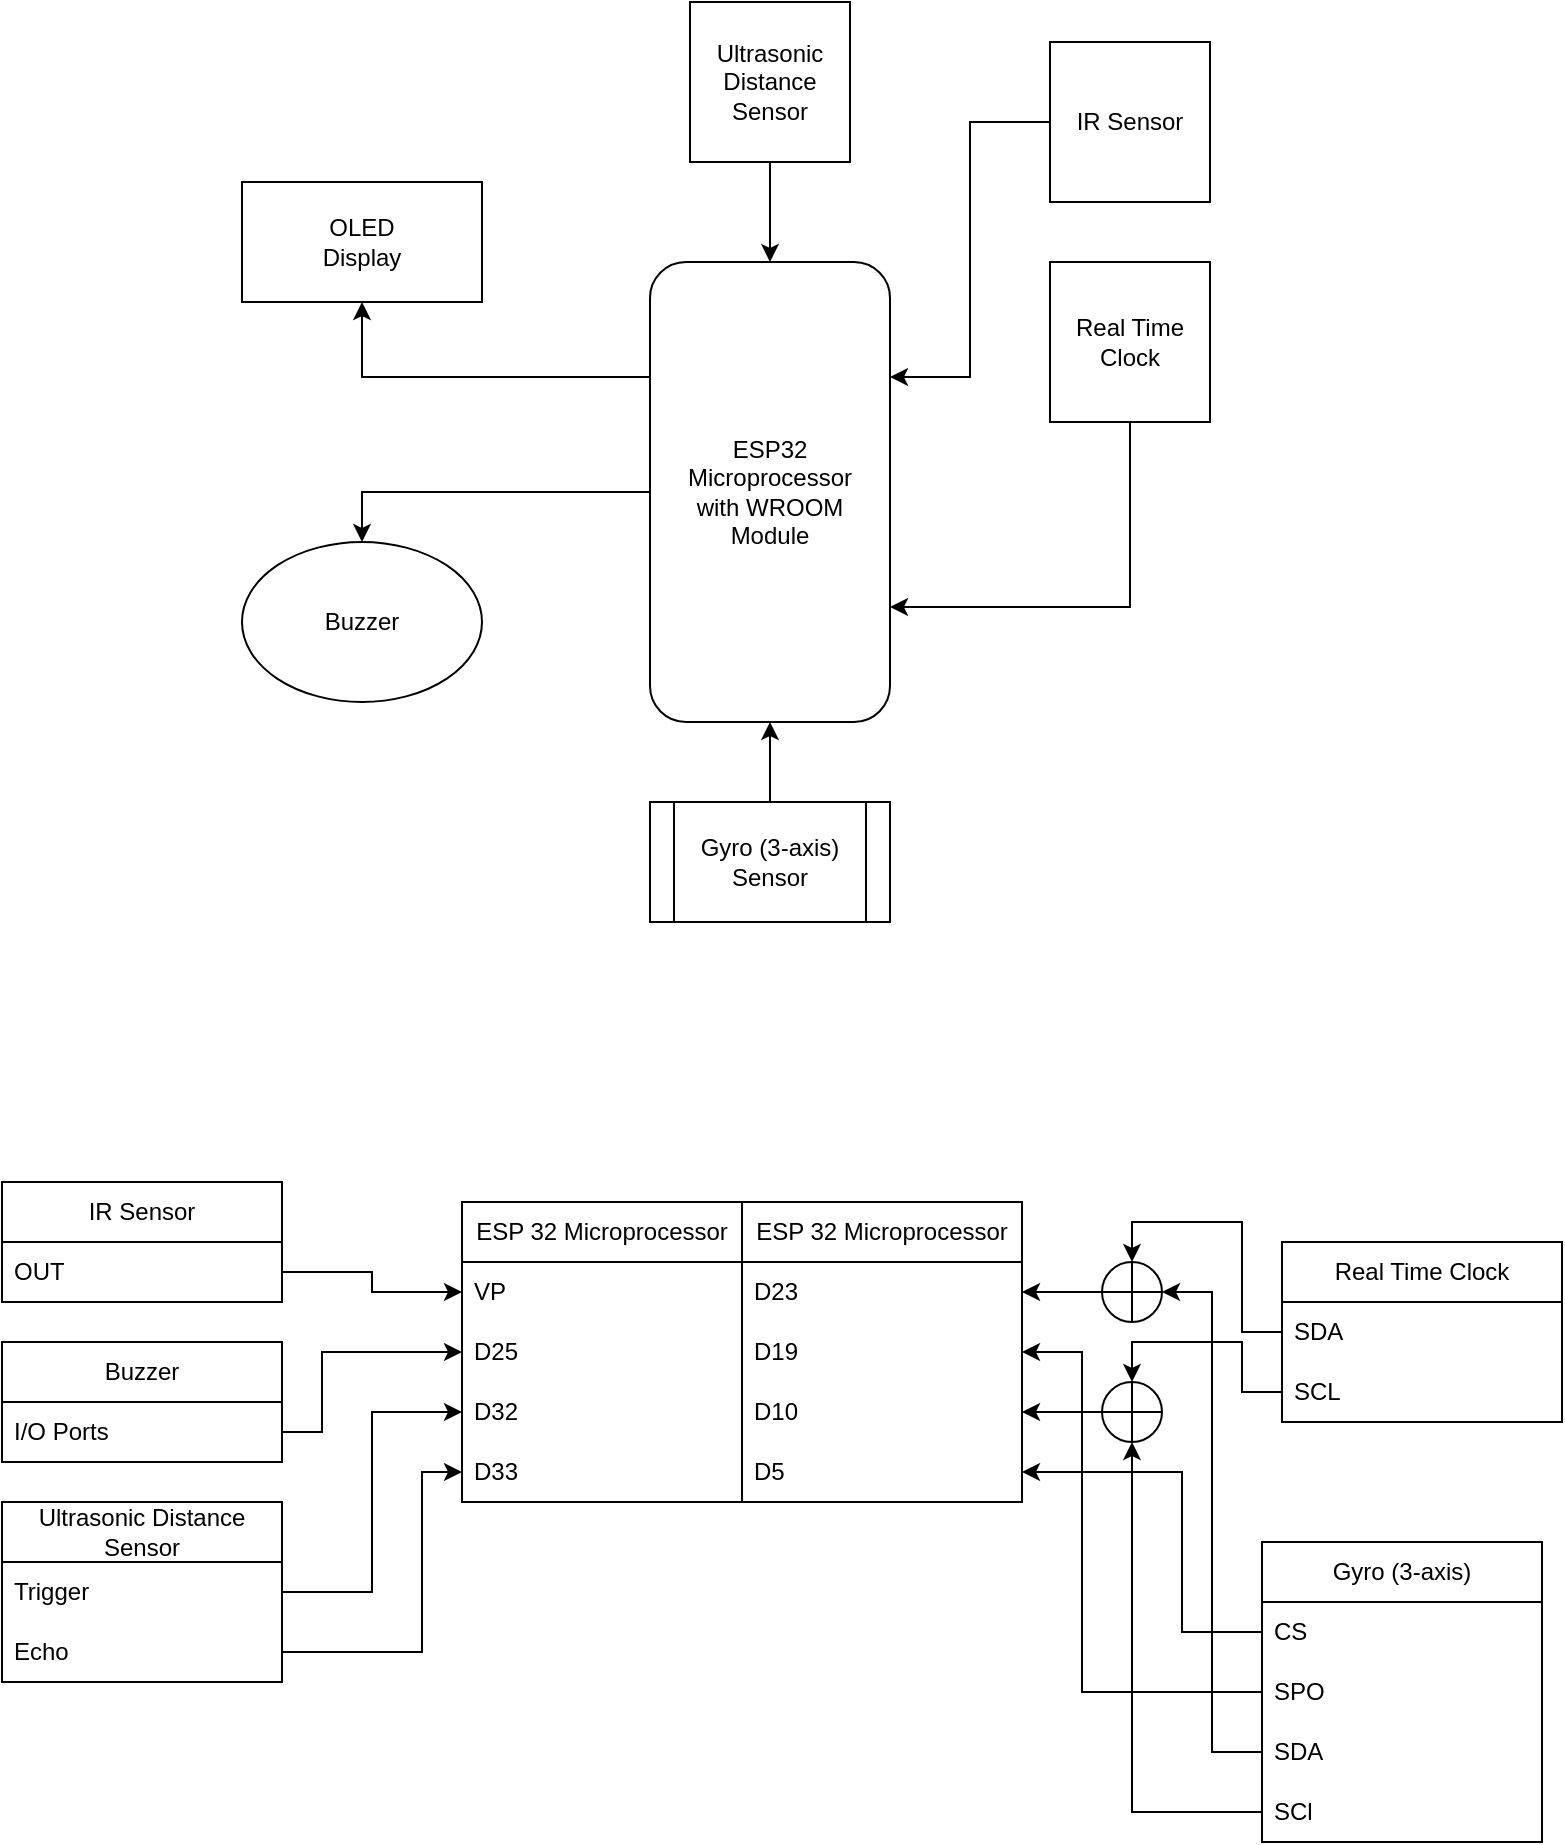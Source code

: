 <mxfile version="24.8.6">
  <diagram id="C5RBs43oDa-KdzZeNtuy" name="Page-1">
    <mxGraphModel dx="949" dy="545" grid="1" gridSize="10" guides="1" tooltips="1" connect="1" arrows="1" fold="1" page="1" pageScale="1" pageWidth="827" pageHeight="1169" math="0" shadow="0">
      <root>
        <mxCell id="WIyWlLk6GJQsqaUBKTNV-0" />
        <mxCell id="WIyWlLk6GJQsqaUBKTNV-1" parent="WIyWlLk6GJQsqaUBKTNV-0" />
        <mxCell id="U99DE3JOCNoCkjlB8cg_-17" style="edgeStyle=orthogonalEdgeStyle;rounded=0;orthogonalLoop=1;jettySize=auto;html=1;exitX=0;exitY=0.25;exitDx=0;exitDy=0;entryX=0.5;entryY=1;entryDx=0;entryDy=0;" parent="WIyWlLk6GJQsqaUBKTNV-1" source="U99DE3JOCNoCkjlB8cg_-0" target="U99DE3JOCNoCkjlB8cg_-1" edge="1">
          <mxGeometry relative="1" as="geometry" />
        </mxCell>
        <mxCell id="U99DE3JOCNoCkjlB8cg_-18" style="edgeStyle=orthogonalEdgeStyle;rounded=0;orthogonalLoop=1;jettySize=auto;html=1;entryX=0.5;entryY=0;entryDx=0;entryDy=0;" parent="WIyWlLk6GJQsqaUBKTNV-1" source="U99DE3JOCNoCkjlB8cg_-0" target="U99DE3JOCNoCkjlB8cg_-3" edge="1">
          <mxGeometry relative="1" as="geometry" />
        </mxCell>
        <mxCell id="U99DE3JOCNoCkjlB8cg_-0" value="ESP32 Microprocessor&lt;br&gt;with WROOM &lt;br&gt;Module" style="rounded=1;whiteSpace=wrap;html=1;" parent="WIyWlLk6GJQsqaUBKTNV-1" vertex="1">
          <mxGeometry x="354" y="270" width="120" height="230" as="geometry" />
        </mxCell>
        <mxCell id="U99DE3JOCNoCkjlB8cg_-1" value="&lt;div&gt;&lt;span style=&quot;background-color: initial;&quot;&gt;OLED&lt;/span&gt;&lt;/div&gt;Display" style="rounded=0;whiteSpace=wrap;html=1;" parent="WIyWlLk6GJQsqaUBKTNV-1" vertex="1">
          <mxGeometry x="150" y="230" width="120" height="60" as="geometry" />
        </mxCell>
        <mxCell id="U99DE3JOCNoCkjlB8cg_-3" value="Buzzer" style="ellipse;whiteSpace=wrap;html=1;" parent="WIyWlLk6GJQsqaUBKTNV-1" vertex="1">
          <mxGeometry x="150" y="410" width="120" height="80" as="geometry" />
        </mxCell>
        <mxCell id="U99DE3JOCNoCkjlB8cg_-14" style="edgeStyle=orthogonalEdgeStyle;rounded=0;orthogonalLoop=1;jettySize=auto;html=1;exitX=0.5;exitY=1;exitDx=0;exitDy=0;entryX=0.5;entryY=0;entryDx=0;entryDy=0;" parent="WIyWlLk6GJQsqaUBKTNV-1" source="U99DE3JOCNoCkjlB8cg_-5" target="U99DE3JOCNoCkjlB8cg_-0" edge="1">
          <mxGeometry relative="1" as="geometry" />
        </mxCell>
        <mxCell id="U99DE3JOCNoCkjlB8cg_-5" value="Ultrasonic Distance&lt;br&gt;Sensor" style="whiteSpace=wrap;html=1;aspect=fixed;" parent="WIyWlLk6GJQsqaUBKTNV-1" vertex="1">
          <mxGeometry x="374" y="140" width="80" height="80" as="geometry" />
        </mxCell>
        <mxCell id="U99DE3JOCNoCkjlB8cg_-11" style="edgeStyle=orthogonalEdgeStyle;rounded=0;orthogonalLoop=1;jettySize=auto;html=1;entryX=1;entryY=0.25;entryDx=0;entryDy=0;" parent="WIyWlLk6GJQsqaUBKTNV-1" source="U99DE3JOCNoCkjlB8cg_-6" target="U99DE3JOCNoCkjlB8cg_-0" edge="1">
          <mxGeometry relative="1" as="geometry" />
        </mxCell>
        <mxCell id="U99DE3JOCNoCkjlB8cg_-6" value="IR Sensor" style="whiteSpace=wrap;html=1;aspect=fixed;" parent="WIyWlLk6GJQsqaUBKTNV-1" vertex="1">
          <mxGeometry x="554" y="160" width="80" height="80" as="geometry" />
        </mxCell>
        <mxCell id="U99DE3JOCNoCkjlB8cg_-13" style="edgeStyle=orthogonalEdgeStyle;rounded=0;orthogonalLoop=1;jettySize=auto;html=1;exitX=0.5;exitY=1;exitDx=0;exitDy=0;entryX=1;entryY=0.75;entryDx=0;entryDy=0;" parent="WIyWlLk6GJQsqaUBKTNV-1" source="U99DE3JOCNoCkjlB8cg_-7" target="U99DE3JOCNoCkjlB8cg_-0" edge="1">
          <mxGeometry relative="1" as="geometry" />
        </mxCell>
        <mxCell id="U99DE3JOCNoCkjlB8cg_-7" value="Real Time&lt;br&gt;Clock" style="whiteSpace=wrap;html=1;aspect=fixed;" parent="WIyWlLk6GJQsqaUBKTNV-1" vertex="1">
          <mxGeometry x="554" y="270" width="80" height="80" as="geometry" />
        </mxCell>
        <mxCell id="U99DE3JOCNoCkjlB8cg_-19" style="edgeStyle=orthogonalEdgeStyle;rounded=0;orthogonalLoop=1;jettySize=auto;html=1;entryX=0.5;entryY=1;entryDx=0;entryDy=0;" parent="WIyWlLk6GJQsqaUBKTNV-1" source="U99DE3JOCNoCkjlB8cg_-8" target="U99DE3JOCNoCkjlB8cg_-0" edge="1">
          <mxGeometry relative="1" as="geometry" />
        </mxCell>
        <mxCell id="U99DE3JOCNoCkjlB8cg_-8" value="Gyro (3-axis)&lt;br&gt;Sensor" style="shape=process;whiteSpace=wrap;html=1;backgroundOutline=1;" parent="WIyWlLk6GJQsqaUBKTNV-1" vertex="1">
          <mxGeometry x="354" y="540" width="120" height="60" as="geometry" />
        </mxCell>
        <mxCell id="HUk4jSLhMYDcO2J2m5Fl-0" value="IR Sensor" style="swimlane;fontStyle=0;childLayout=stackLayout;horizontal=1;startSize=30;horizontalStack=0;resizeParent=1;resizeParentMax=0;resizeLast=0;collapsible=1;marginBottom=0;whiteSpace=wrap;html=1;" vertex="1" parent="WIyWlLk6GJQsqaUBKTNV-1">
          <mxGeometry x="30" y="730" width="140" height="60" as="geometry" />
        </mxCell>
        <mxCell id="HUk4jSLhMYDcO2J2m5Fl-1" value="OUT" style="text;strokeColor=none;fillColor=none;align=left;verticalAlign=middle;spacingLeft=4;spacingRight=4;overflow=hidden;points=[[0,0.5],[1,0.5]];portConstraint=eastwest;rotatable=0;whiteSpace=wrap;html=1;" vertex="1" parent="HUk4jSLhMYDcO2J2m5Fl-0">
          <mxGeometry y="30" width="140" height="30" as="geometry" />
        </mxCell>
        <mxCell id="HUk4jSLhMYDcO2J2m5Fl-6" value="Real Time Clock" style="swimlane;fontStyle=0;childLayout=stackLayout;horizontal=1;startSize=30;horizontalStack=0;resizeParent=1;resizeParentMax=0;resizeLast=0;collapsible=1;marginBottom=0;whiteSpace=wrap;html=1;" vertex="1" parent="WIyWlLk6GJQsqaUBKTNV-1">
          <mxGeometry x="670" y="760" width="140" height="90" as="geometry" />
        </mxCell>
        <mxCell id="HUk4jSLhMYDcO2J2m5Fl-8" value="SDA" style="text;strokeColor=none;fillColor=none;align=left;verticalAlign=middle;spacingLeft=4;spacingRight=4;overflow=hidden;points=[[0,0.5],[1,0.5]];portConstraint=eastwest;rotatable=0;whiteSpace=wrap;html=1;" vertex="1" parent="HUk4jSLhMYDcO2J2m5Fl-6">
          <mxGeometry y="30" width="140" height="30" as="geometry" />
        </mxCell>
        <mxCell id="HUk4jSLhMYDcO2J2m5Fl-7" value="SCL" style="text;strokeColor=none;fillColor=none;align=left;verticalAlign=middle;spacingLeft=4;spacingRight=4;overflow=hidden;points=[[0,0.5],[1,0.5]];portConstraint=eastwest;rotatable=0;whiteSpace=wrap;html=1;" vertex="1" parent="HUk4jSLhMYDcO2J2m5Fl-6">
          <mxGeometry y="60" width="140" height="30" as="geometry" />
        </mxCell>
        <mxCell id="HUk4jSLhMYDcO2J2m5Fl-10" value="Buzzer" style="swimlane;fontStyle=0;childLayout=stackLayout;horizontal=1;startSize=30;horizontalStack=0;resizeParent=1;resizeParentMax=0;resizeLast=0;collapsible=1;marginBottom=0;whiteSpace=wrap;html=1;" vertex="1" parent="WIyWlLk6GJQsqaUBKTNV-1">
          <mxGeometry x="30" y="810" width="140" height="60" as="geometry" />
        </mxCell>
        <mxCell id="HUk4jSLhMYDcO2J2m5Fl-11" value="I/O Ports" style="text;strokeColor=none;fillColor=none;align=left;verticalAlign=middle;spacingLeft=4;spacingRight=4;overflow=hidden;points=[[0,0.5],[1,0.5]];portConstraint=eastwest;rotatable=0;whiteSpace=wrap;html=1;" vertex="1" parent="HUk4jSLhMYDcO2J2m5Fl-10">
          <mxGeometry y="30" width="140" height="30" as="geometry" />
        </mxCell>
        <mxCell id="HUk4jSLhMYDcO2J2m5Fl-14" value="Ultrasonic Distance Sensor" style="swimlane;fontStyle=0;childLayout=stackLayout;horizontal=1;startSize=30;horizontalStack=0;resizeParent=1;resizeParentMax=0;resizeLast=0;collapsible=1;marginBottom=0;whiteSpace=wrap;html=1;" vertex="1" parent="WIyWlLk6GJQsqaUBKTNV-1">
          <mxGeometry x="30" y="890" width="140" height="90" as="geometry" />
        </mxCell>
        <mxCell id="HUk4jSLhMYDcO2J2m5Fl-15" value="Trigger" style="text;strokeColor=none;fillColor=none;align=left;verticalAlign=middle;spacingLeft=4;spacingRight=4;overflow=hidden;points=[[0,0.5],[1,0.5]];portConstraint=eastwest;rotatable=0;whiteSpace=wrap;html=1;" vertex="1" parent="HUk4jSLhMYDcO2J2m5Fl-14">
          <mxGeometry y="30" width="140" height="30" as="geometry" />
        </mxCell>
        <mxCell id="HUk4jSLhMYDcO2J2m5Fl-17" value="Echo" style="text;strokeColor=none;fillColor=none;align=left;verticalAlign=middle;spacingLeft=4;spacingRight=4;overflow=hidden;points=[[0,0.5],[1,0.5]];portConstraint=eastwest;rotatable=0;whiteSpace=wrap;html=1;" vertex="1" parent="HUk4jSLhMYDcO2J2m5Fl-14">
          <mxGeometry y="60" width="140" height="30" as="geometry" />
        </mxCell>
        <mxCell id="HUk4jSLhMYDcO2J2m5Fl-18" value="Gyro (3-axis)" style="swimlane;fontStyle=0;childLayout=stackLayout;horizontal=1;startSize=30;horizontalStack=0;resizeParent=1;resizeParentMax=0;resizeLast=0;collapsible=1;marginBottom=0;whiteSpace=wrap;html=1;" vertex="1" parent="WIyWlLk6GJQsqaUBKTNV-1">
          <mxGeometry x="660" y="910" width="140" height="150" as="geometry" />
        </mxCell>
        <mxCell id="HUk4jSLhMYDcO2J2m5Fl-19" value="CS" style="text;strokeColor=none;fillColor=none;align=left;verticalAlign=middle;spacingLeft=4;spacingRight=4;overflow=hidden;points=[[0,0.5],[1,0.5]];portConstraint=eastwest;rotatable=0;whiteSpace=wrap;html=1;" vertex="1" parent="HUk4jSLhMYDcO2J2m5Fl-18">
          <mxGeometry y="30" width="140" height="30" as="geometry" />
        </mxCell>
        <mxCell id="HUk4jSLhMYDcO2J2m5Fl-20" value="SPO" style="text;strokeColor=none;fillColor=none;align=left;verticalAlign=middle;spacingLeft=4;spacingRight=4;overflow=hidden;points=[[0,0.5],[1,0.5]];portConstraint=eastwest;rotatable=0;whiteSpace=wrap;html=1;" vertex="1" parent="HUk4jSLhMYDcO2J2m5Fl-18">
          <mxGeometry y="60" width="140" height="30" as="geometry" />
        </mxCell>
        <mxCell id="HUk4jSLhMYDcO2J2m5Fl-21" value="SDA" style="text;strokeColor=none;fillColor=none;align=left;verticalAlign=middle;spacingLeft=4;spacingRight=4;overflow=hidden;points=[[0,0.5],[1,0.5]];portConstraint=eastwest;rotatable=0;whiteSpace=wrap;html=1;" vertex="1" parent="HUk4jSLhMYDcO2J2m5Fl-18">
          <mxGeometry y="90" width="140" height="30" as="geometry" />
        </mxCell>
        <mxCell id="HUk4jSLhMYDcO2J2m5Fl-22" value="SCl" style="text;strokeColor=none;fillColor=none;align=left;verticalAlign=middle;spacingLeft=4;spacingRight=4;overflow=hidden;points=[[0,0.5],[1,0.5]];portConstraint=eastwest;rotatable=0;whiteSpace=wrap;html=1;" vertex="1" parent="HUk4jSLhMYDcO2J2m5Fl-18">
          <mxGeometry y="120" width="140" height="30" as="geometry" />
        </mxCell>
        <mxCell id="HUk4jSLhMYDcO2J2m5Fl-25" value="ESP 32 Microprocessor" style="swimlane;fontStyle=0;childLayout=stackLayout;horizontal=1;startSize=30;horizontalStack=0;resizeParent=1;resizeParentMax=0;resizeLast=0;collapsible=1;marginBottom=0;whiteSpace=wrap;html=1;" vertex="1" parent="WIyWlLk6GJQsqaUBKTNV-1">
          <mxGeometry x="260" y="740" width="140" height="150" as="geometry" />
        </mxCell>
        <mxCell id="HUk4jSLhMYDcO2J2m5Fl-26" value="VP" style="text;strokeColor=none;fillColor=none;align=left;verticalAlign=middle;spacingLeft=4;spacingRight=4;overflow=hidden;points=[[0,0.5],[1,0.5]];portConstraint=eastwest;rotatable=0;whiteSpace=wrap;html=1;" vertex="1" parent="HUk4jSLhMYDcO2J2m5Fl-25">
          <mxGeometry y="30" width="140" height="30" as="geometry" />
        </mxCell>
        <mxCell id="HUk4jSLhMYDcO2J2m5Fl-29" value="D25" style="text;strokeColor=none;fillColor=none;align=left;verticalAlign=middle;spacingLeft=4;spacingRight=4;overflow=hidden;points=[[0,0.5],[1,0.5]];portConstraint=eastwest;rotatable=0;whiteSpace=wrap;html=1;" vertex="1" parent="HUk4jSLhMYDcO2J2m5Fl-25">
          <mxGeometry y="60" width="140" height="30" as="geometry" />
        </mxCell>
        <mxCell id="HUk4jSLhMYDcO2J2m5Fl-30" value="D32" style="text;strokeColor=none;fillColor=none;align=left;verticalAlign=middle;spacingLeft=4;spacingRight=4;overflow=hidden;points=[[0,0.5],[1,0.5]];portConstraint=eastwest;rotatable=0;whiteSpace=wrap;html=1;" vertex="1" parent="HUk4jSLhMYDcO2J2m5Fl-25">
          <mxGeometry y="90" width="140" height="30" as="geometry" />
        </mxCell>
        <mxCell id="HUk4jSLhMYDcO2J2m5Fl-31" value="D33" style="text;strokeColor=none;fillColor=none;align=left;verticalAlign=middle;spacingLeft=4;spacingRight=4;overflow=hidden;points=[[0,0.5],[1,0.5]];portConstraint=eastwest;rotatable=0;whiteSpace=wrap;html=1;" vertex="1" parent="HUk4jSLhMYDcO2J2m5Fl-25">
          <mxGeometry y="120" width="140" height="30" as="geometry" />
        </mxCell>
        <mxCell id="HUk4jSLhMYDcO2J2m5Fl-36" value="ESP 32 Microprocessor" style="swimlane;fontStyle=0;childLayout=stackLayout;horizontal=1;startSize=30;horizontalStack=0;resizeParent=1;resizeParentMax=0;resizeLast=0;collapsible=1;marginBottom=0;whiteSpace=wrap;html=1;" vertex="1" parent="WIyWlLk6GJQsqaUBKTNV-1">
          <mxGeometry x="400" y="740" width="140" height="150" as="geometry">
            <mxRectangle x="540" y="740" width="60" height="30" as="alternateBounds" />
          </mxGeometry>
        </mxCell>
        <mxCell id="HUk4jSLhMYDcO2J2m5Fl-41" value="D23" style="text;strokeColor=none;fillColor=none;align=left;verticalAlign=middle;spacingLeft=4;spacingRight=4;overflow=hidden;points=[[0,0.5],[1,0.5]];portConstraint=eastwest;rotatable=0;whiteSpace=wrap;html=1;" vertex="1" parent="HUk4jSLhMYDcO2J2m5Fl-36">
          <mxGeometry y="30" width="140" height="30" as="geometry" />
        </mxCell>
        <mxCell id="HUk4jSLhMYDcO2J2m5Fl-33" value="D19" style="text;strokeColor=none;fillColor=none;align=left;verticalAlign=middle;spacingLeft=4;spacingRight=4;overflow=hidden;points=[[0,0.5],[1,0.5]];portConstraint=eastwest;rotatable=0;whiteSpace=wrap;html=1;" vertex="1" parent="HUk4jSLhMYDcO2J2m5Fl-36">
          <mxGeometry y="60" width="140" height="30" as="geometry" />
        </mxCell>
        <mxCell id="HUk4jSLhMYDcO2J2m5Fl-34" value="D10" style="text;strokeColor=none;fillColor=none;align=left;verticalAlign=middle;spacingLeft=4;spacingRight=4;overflow=hidden;points=[[0,0.5],[1,0.5]];portConstraint=eastwest;rotatable=0;whiteSpace=wrap;html=1;" vertex="1" parent="HUk4jSLhMYDcO2J2m5Fl-36">
          <mxGeometry y="90" width="140" height="30" as="geometry" />
        </mxCell>
        <mxCell id="HUk4jSLhMYDcO2J2m5Fl-32" value="D5" style="text;strokeColor=none;fillColor=none;align=left;verticalAlign=middle;spacingLeft=4;spacingRight=4;overflow=hidden;points=[[0,0.5],[1,0.5]];portConstraint=eastwest;rotatable=0;whiteSpace=wrap;html=1;" vertex="1" parent="HUk4jSLhMYDcO2J2m5Fl-36">
          <mxGeometry y="120" width="140" height="30" as="geometry" />
        </mxCell>
        <mxCell id="HUk4jSLhMYDcO2J2m5Fl-40" style="edgeStyle=orthogonalEdgeStyle;rounded=0;orthogonalLoop=1;jettySize=auto;html=1;exitX=1;exitY=0.5;exitDx=0;exitDy=0;entryX=0;entryY=0.5;entryDx=0;entryDy=0;" edge="1" parent="WIyWlLk6GJQsqaUBKTNV-1" source="HUk4jSLhMYDcO2J2m5Fl-1" target="HUk4jSLhMYDcO2J2m5Fl-26">
          <mxGeometry relative="1" as="geometry" />
        </mxCell>
        <mxCell id="HUk4jSLhMYDcO2J2m5Fl-51" style="edgeStyle=orthogonalEdgeStyle;rounded=0;orthogonalLoop=1;jettySize=auto;html=1;entryX=1;entryY=0.5;entryDx=0;entryDy=0;" edge="1" parent="WIyWlLk6GJQsqaUBKTNV-1" source="HUk4jSLhMYDcO2J2m5Fl-47" target="HUk4jSLhMYDcO2J2m5Fl-41">
          <mxGeometry relative="1" as="geometry" />
        </mxCell>
        <mxCell id="HUk4jSLhMYDcO2J2m5Fl-47" value="" style="verticalLabelPosition=bottom;verticalAlign=top;html=1;shape=mxgraph.flowchart.summing_function;" vertex="1" parent="WIyWlLk6GJQsqaUBKTNV-1">
          <mxGeometry x="580" y="770" width="30" height="30" as="geometry" />
        </mxCell>
        <mxCell id="HUk4jSLhMYDcO2J2m5Fl-50" style="edgeStyle=orthogonalEdgeStyle;rounded=0;orthogonalLoop=1;jettySize=auto;html=1;entryX=1;entryY=0.5;entryDx=0;entryDy=0;" edge="1" parent="WIyWlLk6GJQsqaUBKTNV-1" source="HUk4jSLhMYDcO2J2m5Fl-49" target="HUk4jSLhMYDcO2J2m5Fl-34">
          <mxGeometry relative="1" as="geometry" />
        </mxCell>
        <mxCell id="HUk4jSLhMYDcO2J2m5Fl-49" value="" style="verticalLabelPosition=bottom;verticalAlign=top;html=1;shape=mxgraph.flowchart.summing_function;" vertex="1" parent="WIyWlLk6GJQsqaUBKTNV-1">
          <mxGeometry x="580" y="830" width="30" height="30" as="geometry" />
        </mxCell>
        <mxCell id="HUk4jSLhMYDcO2J2m5Fl-52" style="edgeStyle=orthogonalEdgeStyle;rounded=0;orthogonalLoop=1;jettySize=auto;html=1;exitX=0;exitY=0.5;exitDx=0;exitDy=0;entryX=0.5;entryY=0;entryDx=0;entryDy=0;entryPerimeter=0;" edge="1" parent="WIyWlLk6GJQsqaUBKTNV-1" source="HUk4jSLhMYDcO2J2m5Fl-8" target="HUk4jSLhMYDcO2J2m5Fl-47">
          <mxGeometry relative="1" as="geometry">
            <Array as="points">
              <mxPoint x="650" y="805" />
              <mxPoint x="650" y="750" />
              <mxPoint x="595" y="750" />
            </Array>
          </mxGeometry>
        </mxCell>
        <mxCell id="HUk4jSLhMYDcO2J2m5Fl-53" style="edgeStyle=orthogonalEdgeStyle;rounded=0;orthogonalLoop=1;jettySize=auto;html=1;exitX=0;exitY=0.5;exitDx=0;exitDy=0;entryX=0.5;entryY=0;entryDx=0;entryDy=0;entryPerimeter=0;" edge="1" parent="WIyWlLk6GJQsqaUBKTNV-1" source="HUk4jSLhMYDcO2J2m5Fl-7" target="HUk4jSLhMYDcO2J2m5Fl-49">
          <mxGeometry relative="1" as="geometry">
            <Array as="points">
              <mxPoint x="650" y="835" />
              <mxPoint x="650" y="810" />
              <mxPoint x="595" y="810" />
            </Array>
          </mxGeometry>
        </mxCell>
        <mxCell id="HUk4jSLhMYDcO2J2m5Fl-54" style="edgeStyle=orthogonalEdgeStyle;rounded=0;orthogonalLoop=1;jettySize=auto;html=1;entryX=1;entryY=0.5;entryDx=0;entryDy=0;entryPerimeter=0;" edge="1" parent="WIyWlLk6GJQsqaUBKTNV-1" source="HUk4jSLhMYDcO2J2m5Fl-21" target="HUk4jSLhMYDcO2J2m5Fl-47">
          <mxGeometry relative="1" as="geometry" />
        </mxCell>
        <mxCell id="HUk4jSLhMYDcO2J2m5Fl-55" style="edgeStyle=orthogonalEdgeStyle;rounded=0;orthogonalLoop=1;jettySize=auto;html=1;entryX=0.5;entryY=1;entryDx=0;entryDy=0;entryPerimeter=0;" edge="1" parent="WIyWlLk6GJQsqaUBKTNV-1" source="HUk4jSLhMYDcO2J2m5Fl-22" target="HUk4jSLhMYDcO2J2m5Fl-49">
          <mxGeometry relative="1" as="geometry" />
        </mxCell>
        <mxCell id="HUk4jSLhMYDcO2J2m5Fl-56" style="edgeStyle=orthogonalEdgeStyle;rounded=0;orthogonalLoop=1;jettySize=auto;html=1;entryX=1;entryY=0.5;entryDx=0;entryDy=0;" edge="1" parent="WIyWlLk6GJQsqaUBKTNV-1" source="HUk4jSLhMYDcO2J2m5Fl-19" target="HUk4jSLhMYDcO2J2m5Fl-32">
          <mxGeometry relative="1" as="geometry">
            <Array as="points">
              <mxPoint x="620" y="955" />
              <mxPoint x="620" y="875" />
            </Array>
          </mxGeometry>
        </mxCell>
        <mxCell id="HUk4jSLhMYDcO2J2m5Fl-57" style="edgeStyle=orthogonalEdgeStyle;rounded=0;orthogonalLoop=1;jettySize=auto;html=1;exitX=0;exitY=0.5;exitDx=0;exitDy=0;entryX=1;entryY=0.5;entryDx=0;entryDy=0;" edge="1" parent="WIyWlLk6GJQsqaUBKTNV-1" source="HUk4jSLhMYDcO2J2m5Fl-20" target="HUk4jSLhMYDcO2J2m5Fl-33">
          <mxGeometry relative="1" as="geometry">
            <Array as="points">
              <mxPoint x="570" y="985" />
              <mxPoint x="570" y="815" />
            </Array>
          </mxGeometry>
        </mxCell>
        <mxCell id="HUk4jSLhMYDcO2J2m5Fl-59" style="edgeStyle=orthogonalEdgeStyle;rounded=0;orthogonalLoop=1;jettySize=auto;html=1;entryX=0;entryY=0.5;entryDx=0;entryDy=0;" edge="1" parent="WIyWlLk6GJQsqaUBKTNV-1" source="HUk4jSLhMYDcO2J2m5Fl-15" target="HUk4jSLhMYDcO2J2m5Fl-30">
          <mxGeometry relative="1" as="geometry" />
        </mxCell>
        <mxCell id="HUk4jSLhMYDcO2J2m5Fl-60" style="edgeStyle=orthogonalEdgeStyle;rounded=0;orthogonalLoop=1;jettySize=auto;html=1;entryX=0;entryY=0.5;entryDx=0;entryDy=0;" edge="1" parent="WIyWlLk6GJQsqaUBKTNV-1" source="HUk4jSLhMYDcO2J2m5Fl-17" target="HUk4jSLhMYDcO2J2m5Fl-31">
          <mxGeometry relative="1" as="geometry">
            <Array as="points">
              <mxPoint x="240" y="965" />
              <mxPoint x="240" y="875" />
            </Array>
          </mxGeometry>
        </mxCell>
        <mxCell id="HUk4jSLhMYDcO2J2m5Fl-61" style="edgeStyle=orthogonalEdgeStyle;rounded=0;orthogonalLoop=1;jettySize=auto;html=1;entryX=0;entryY=0.5;entryDx=0;entryDy=0;" edge="1" parent="WIyWlLk6GJQsqaUBKTNV-1" source="HUk4jSLhMYDcO2J2m5Fl-11" target="HUk4jSLhMYDcO2J2m5Fl-29">
          <mxGeometry relative="1" as="geometry">
            <Array as="points">
              <mxPoint x="190" y="855" />
              <mxPoint x="190" y="815" />
            </Array>
          </mxGeometry>
        </mxCell>
      </root>
    </mxGraphModel>
  </diagram>
</mxfile>
